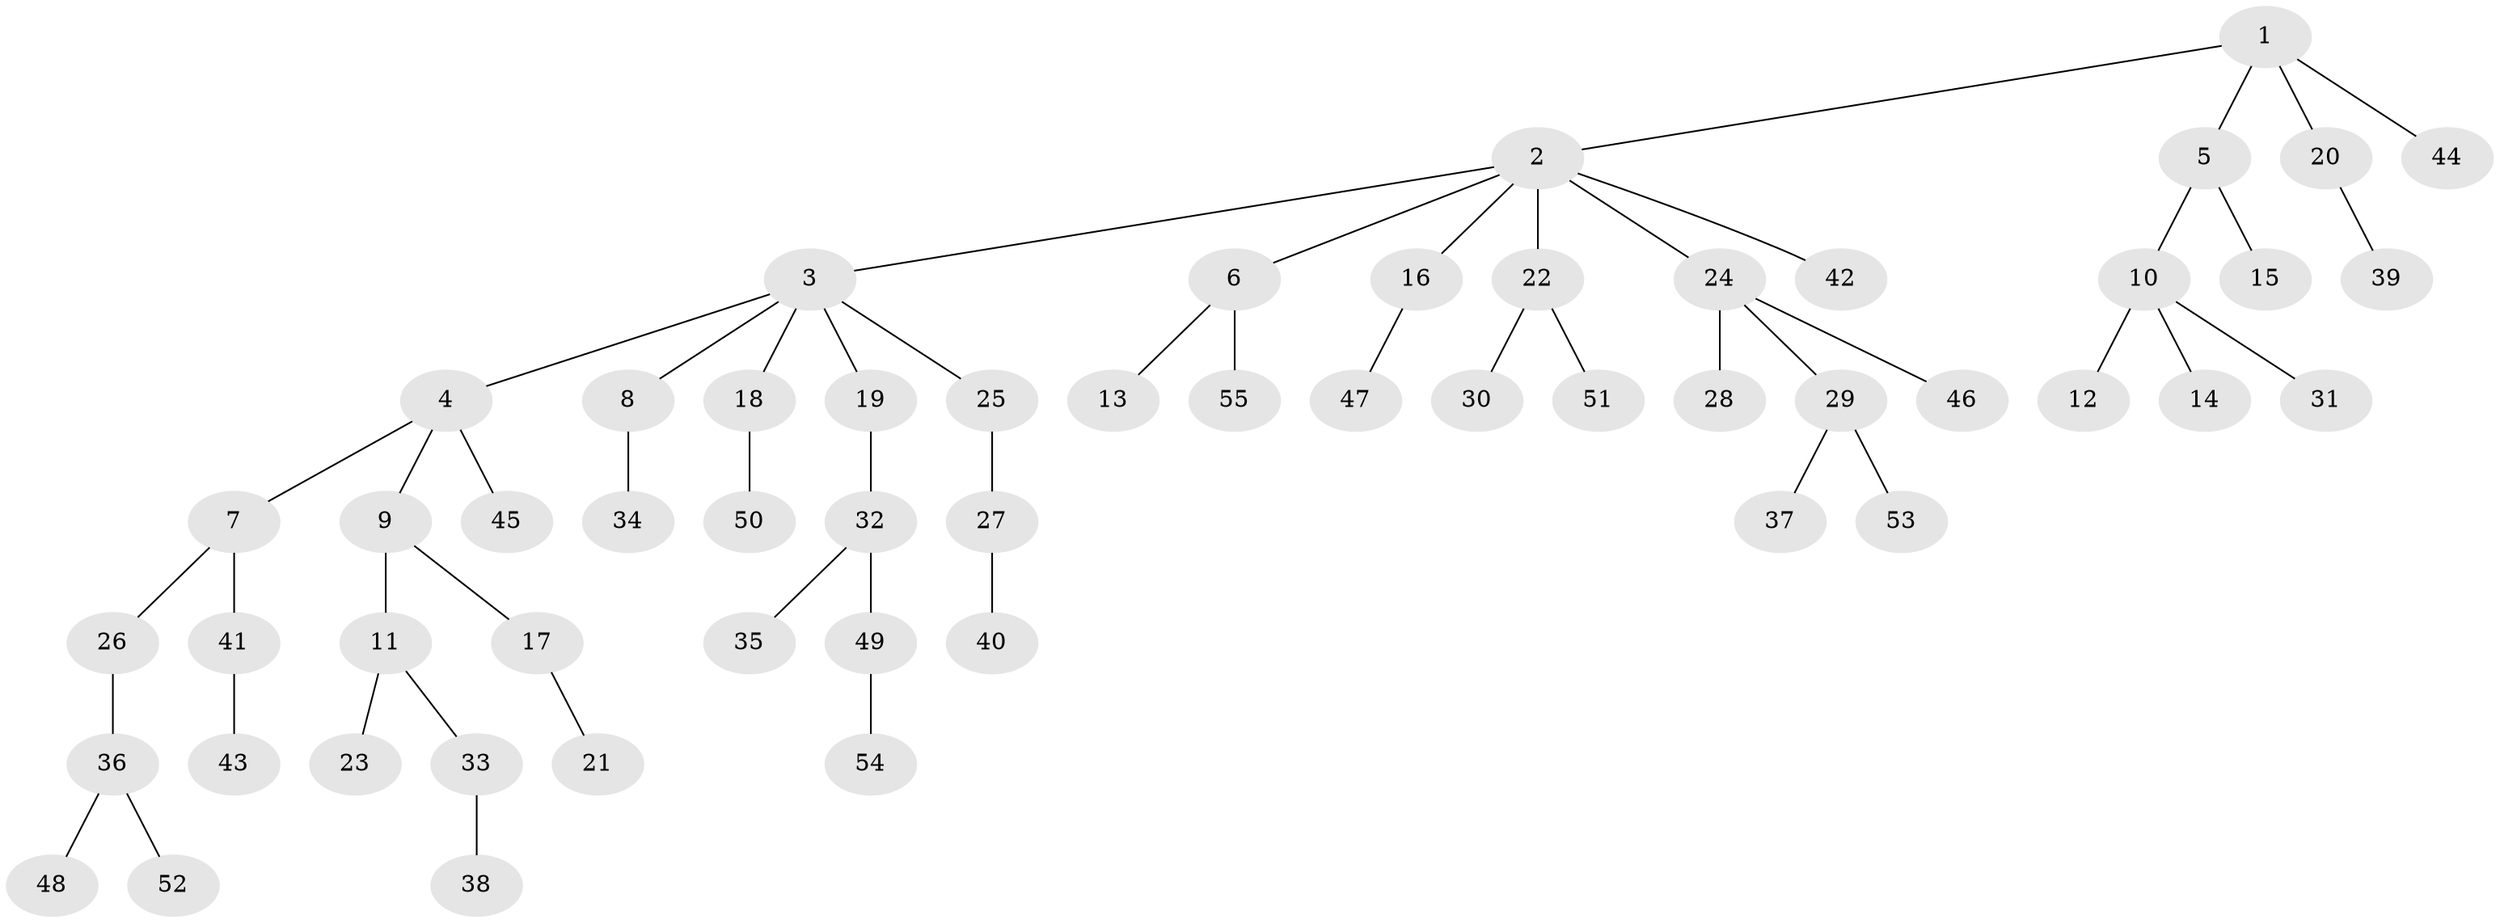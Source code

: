 // coarse degree distribution, {9: 0.030303030303030304, 8: 0.030303030303030304, 3: 0.12121212121212122, 1: 0.6363636363636364, 2: 0.15151515151515152, 4: 0.030303030303030304}
// Generated by graph-tools (version 1.1) at 2025/19/03/04/25 18:19:17]
// undirected, 55 vertices, 54 edges
graph export_dot {
graph [start="1"]
  node [color=gray90,style=filled];
  1;
  2;
  3;
  4;
  5;
  6;
  7;
  8;
  9;
  10;
  11;
  12;
  13;
  14;
  15;
  16;
  17;
  18;
  19;
  20;
  21;
  22;
  23;
  24;
  25;
  26;
  27;
  28;
  29;
  30;
  31;
  32;
  33;
  34;
  35;
  36;
  37;
  38;
  39;
  40;
  41;
  42;
  43;
  44;
  45;
  46;
  47;
  48;
  49;
  50;
  51;
  52;
  53;
  54;
  55;
  1 -- 2;
  1 -- 5;
  1 -- 20;
  1 -- 44;
  2 -- 3;
  2 -- 6;
  2 -- 16;
  2 -- 22;
  2 -- 24;
  2 -- 42;
  3 -- 4;
  3 -- 8;
  3 -- 18;
  3 -- 19;
  3 -- 25;
  4 -- 7;
  4 -- 9;
  4 -- 45;
  5 -- 10;
  5 -- 15;
  6 -- 13;
  6 -- 55;
  7 -- 26;
  7 -- 41;
  8 -- 34;
  9 -- 11;
  9 -- 17;
  10 -- 12;
  10 -- 14;
  10 -- 31;
  11 -- 23;
  11 -- 33;
  16 -- 47;
  17 -- 21;
  18 -- 50;
  19 -- 32;
  20 -- 39;
  22 -- 30;
  22 -- 51;
  24 -- 28;
  24 -- 29;
  24 -- 46;
  25 -- 27;
  26 -- 36;
  27 -- 40;
  29 -- 37;
  29 -- 53;
  32 -- 35;
  32 -- 49;
  33 -- 38;
  36 -- 48;
  36 -- 52;
  41 -- 43;
  49 -- 54;
}
